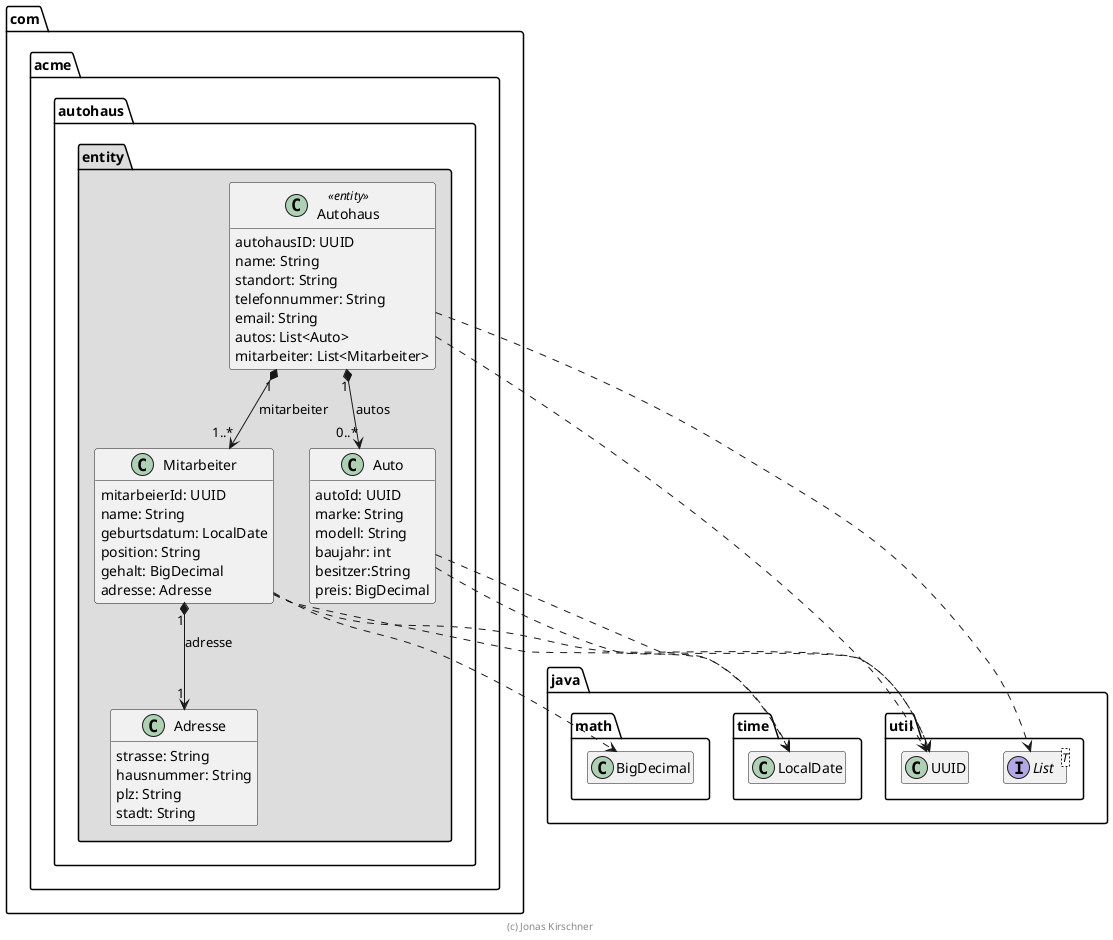 @startuml Autohaus

skinparam classAttributeIconSize 0

package java {
    package util {
        class UUID
        interface List<T>
    }

    package math {
        class BigDecimal
    }

    package time {
        class LocalDate
    }
}

    package com.acme.autohaus.entity #DDDDDD {
    class Adresse {
        strasse: String
        hausnummer: String
        plz: String
        stadt: String
    }

    class Mitarbeiter {
        mitarbeierId: UUID
        name: String
        geburtsdatum: LocalDate
        position: String
        gehalt: BigDecimal
        adresse: Adresse
    }

    class Auto {
        autoId: UUID
        marke: String
        modell: String
        baujahr: int
        besitzer:String
        preis: BigDecimal
    }

    class Autohaus <<entity>> {
        autohausID: UUID
        name: String
        standort: String
        telefonnummer: String
        email: String
        autos: List<Auto>
        mitarbeiter: List<Mitarbeiter>
    }

    Autohaus "1" *--> "0..*" Auto : autos
    Autohaus "1" *--> "1..*" Mitarbeiter : mitarbeiter

    Autohaus ..> UUID
    Autohaus ..> List

    Mitarbeiter "1" *--> "1" Adresse : adresse

    Mitarbeiter ..> UUID
    Mitarbeiter ..> LocalDate
    Mitarbeiter ..> BigDecimal

    Auto ..> UUID
    Auto ..> LocalDate
}


hide empty members

footer (c) Jonas Kirschner

@enduml
